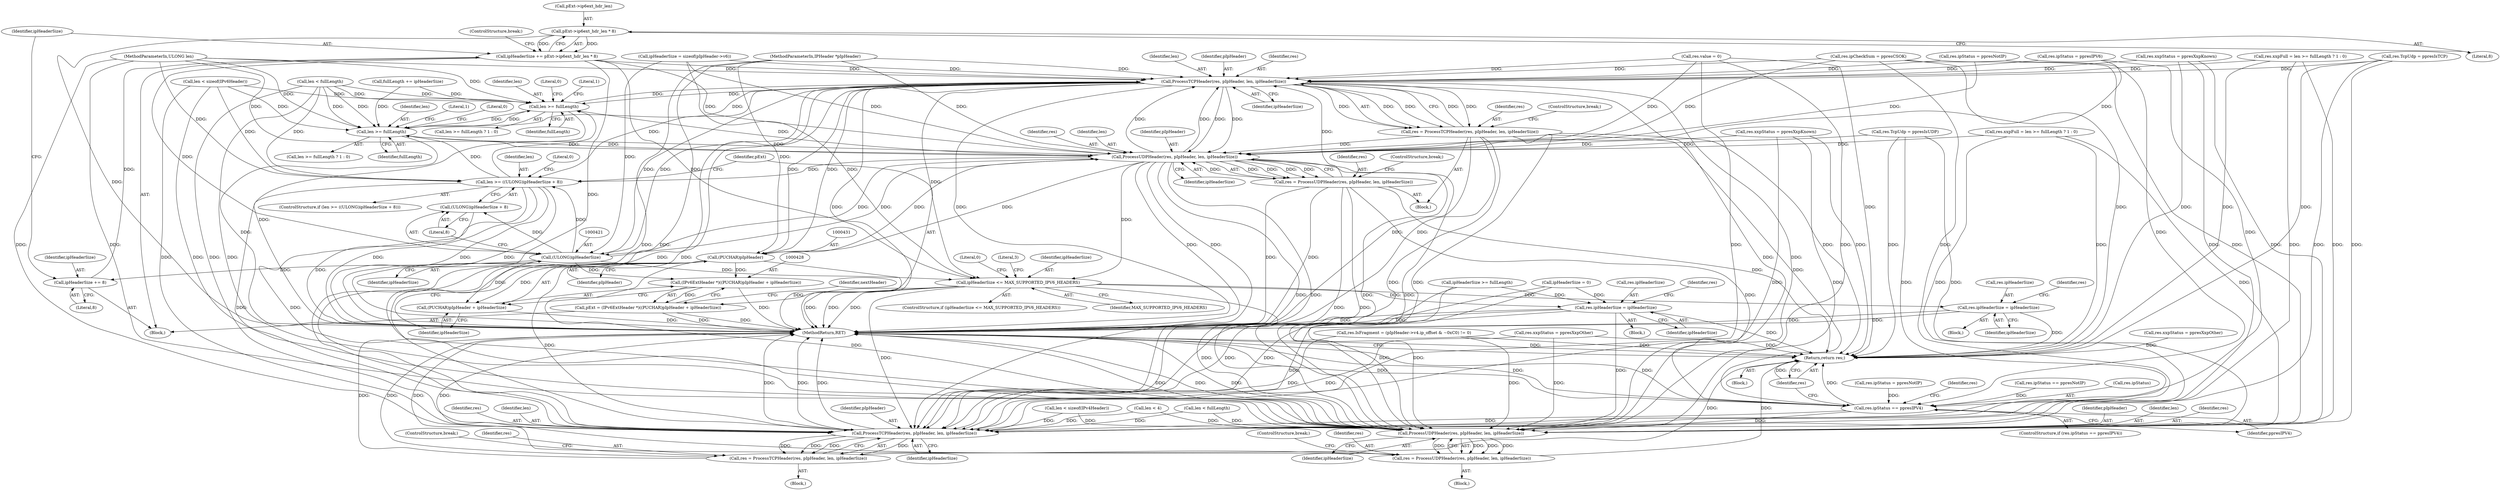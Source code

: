 digraph "0_kvm-guest-drivers-windows_723416fa4210b7464b28eab89cc76252e6193ac1_5@pointer" {
"1000444" [label="(Call,pExt->ip6ext_hdr_len * 8)"];
"1000442" [label="(Call,ipHeaderSize += pExt->ip6ext_hdr_len * 8)"];
"1000371" [label="(Call,ProcessTCPHeader(res, pIpHeader, len, ipHeaderSize))"];
"1000364" [label="(Call,len >= fullLength)"];
"1000396" [label="(Call,len >= fullLength)"];
"1000403" [label="(Call,ProcessUDPHeader(res, pIpHeader, len, ipHeaderSize))"];
"1000401" [label="(Call,res = ProcessUDPHeader(res, pIpHeader, len, ipHeaderSize))"];
"1000518" [label="(Call,res.ipStatus == ppresIPV4)"];
"1000553" [label="(Call,ProcessTCPHeader(res, pIpHeader, len, ipHeaderSize))"];
"1000551" [label="(Call,res = ProcessTCPHeader(res, pIpHeader, len, ipHeaderSize))"];
"1000576" [label="(Return,return res;)"];
"1000563" [label="(Call,ProcessUDPHeader(res, pIpHeader, len, ipHeaderSize))"];
"1000561" [label="(Call,res = ProcessUDPHeader(res, pIpHeader, len, ipHeaderSize))"];
"1000417" [label="(Call,len >= ((ULONG)ipHeaderSize + 8))"];
"1000420" [label="(Call,(ULONG)ipHeaderSize)"];
"1000419" [label="(Call,(ULONG)ipHeaderSize + 8)"];
"1000427" [label="(Call,(IPv6ExtHeader *)((PUCHAR)pIpHeader + ipHeaderSize))"];
"1000425" [label="(Call,pExt = (IPv6ExtHeader *)((PUCHAR)pIpHeader + ipHeaderSize))"];
"1000429" [label="(Call,(PUCHAR)pIpHeader + ipHeaderSize)"];
"1000439" [label="(Call,ipHeaderSize += 8)"];
"1000483" [label="(Call,ipHeaderSize <= MAX_SUPPORTED_IPV6_HEADERS)"];
"1000498" [label="(Call,res.ipHeaderSize = ipHeaderSize)"];
"1000524" [label="(Call,res.ipHeaderSize = ipHeaderSize)"];
"1000430" [label="(Call,(PUCHAR)pIpHeader)"];
"1000369" [label="(Call,res = ProcessTCPHeader(res, pIpHeader, len, ipHeaderSize))"];
"1000519" [label="(Call,res.ipStatus)"];
"1000498" [label="(Call,res.ipHeaderSize = ipHeaderSize)"];
"1000563" [label="(Call,ProcessUDPHeader(res, pIpHeader, len, ipHeaderSize))"];
"1000104" [label="(Block,)"];
"1000443" [label="(Identifier,ipHeaderSize)"];
"1000430" [label="(Call,(PUCHAR)pIpHeader)"];
"1000435" [label="(Identifier,nextHeader)"];
"1000271" [label="(Call,len < sizeof(IPv6Header))"];
"1000101" [label="(MethodParameterIn,IPHeader *pIpHeader)"];
"1000423" [label="(Literal,8)"];
"1000407" [label="(Identifier,ipHeaderSize)"];
"1000567" [label="(Identifier,ipHeaderSize)"];
"1000528" [label="(Identifier,ipHeaderSize)"];
"1000568" [label="(ControlStructure,break;)"];
"1000482" [label="(ControlStructure,if (ipHeaderSize <= MAX_SUPPORTED_IPV6_HEADERS))"];
"1000524" [label="(Call,res.ipHeaderSize = ipHeaderSize)"];
"1000419" [label="(Call,(ULONG)ipHeaderSize + 8)"];
"1000417" [label="(Call,len >= ((ULONG)ipHeaderSize + 8))"];
"1000558" [label="(ControlStructure,break;)"];
"1000397" [label="(Identifier,len)"];
"1000485" [label="(Identifier,MAX_SUPPORTED_IPV6_HEADERS)"];
"1000403" [label="(Call,ProcessUDPHeader(res, pIpHeader, len, ipHeaderSize))"];
"1000406" [label="(Identifier,len)"];
"1000224" [label="(Call,ipHeaderSize >= fullLength)"];
"1000368" [label="(Literal,0)"];
"1000427" [label="(Call,(IPv6ExtHeader *)((PUCHAR)pIpHeader + ipHeaderSize))"];
"1000367" [label="(Literal,1)"];
"1000551" [label="(Call,res = ProcessTCPHeader(res, pIpHeader, len, ipHeaderSize))"];
"1000561" [label="(Call,res = ProcessUDPHeader(res, pIpHeader, len, ipHeaderSize))"];
"1000502" [label="(Identifier,ipHeaderSize)"];
"1000520" [label="(Identifier,res)"];
"1000486" [label="(Block,)"];
"1000147" [label="(Call,res.value = 0)"];
"1000439" [label="(Call,ipHeaderSize += 8)"];
"1000442" [label="(Call,ipHeaderSize += pExt->ip6ext_hdr_len * 8)"];
"1000522" [label="(Identifier,ppresIPV4)"];
"1000372" [label="(Identifier,res)"];
"1000319" [label="(Call,fullLength += ipHeaderSize)"];
"1000433" [label="(Identifier,ipHeaderSize)"];
"1000359" [label="(Call,res.xxpFull = len >= fullLength ? 1 : 0)"];
"1000512" [label="(Call,res.ipStatus = ppresNotIP)"];
"1000401" [label="(Call,res = ProcessUDPHeader(res, pIpHeader, len, ipHeaderSize))"];
"1000429" [label="(Call,(PUCHAR)pIpHeader + ipHeaderSize)"];
"1000375" [label="(Identifier,ipHeaderSize)"];
"1000529" [label="(Call,res.IsFragment = (pIpHeader->v4.ip_offset & ~0xC0) != 0)"];
"1000531" [label="(Identifier,res)"];
"1000526" [label="(Identifier,res)"];
"1000578" [label="(MethodReturn,RET)"];
"1000370" [label="(Identifier,res)"];
"1000374" [label="(Identifier,len)"];
"1000408" [label="(ControlStructure,break;)"];
"1000441" [label="(Literal,8)"];
"1000432" [label="(Identifier,pIpHeader)"];
"1000576" [label="(Return,return res;)"];
"1000488" [label="(Literal,3)"];
"1000484" [label="(Identifier,ipHeaderSize)"];
"1000396" [label="(Call,len >= fullLength)"];
"1000295" [label="(Call,ipHeaderSize = sizeof(pIpHeader->v6))"];
"1000440" [label="(Identifier,ipHeaderSize)"];
"1000555" [label="(Identifier,pIpHeader)"];
"1000418" [label="(Identifier,len)"];
"1000557" [label="(Identifier,ipHeaderSize)"];
"1000158" [label="(Call,len < sizeof(IPv4Header))"];
"1000363" [label="(Call,len >= fullLength ? 1 : 0)"];
"1000112" [label="(Call,len < 4)"];
"1000140" [label="(Call,ipHeaderSize = 0)"];
"1000365" [label="(Identifier,len)"];
"1000371" [label="(Call,ProcessTCPHeader(res, pIpHeader, len, ipHeaderSize))"];
"1000483" [label="(Call,ipHeaderSize <= MAX_SUPPORTED_IPV6_HEADERS)"];
"1000325" [label="(Call,len < fullLength)"];
"1000554" [label="(Identifier,res)"];
"1000420" [label="(Call,(ULONG)ipHeaderSize)"];
"1000577" [label="(Identifier,res)"];
"1000376" [label="(ControlStructure,break;)"];
"1000214" [label="(Call,res.ipStatus == ppresNotIP)"];
"1000470" [label="(Call,res.xxpStatus = ppresXxpOther)"];
"1000369" [label="(Call,res = ProcessTCPHeader(res, pIpHeader, len, ipHeaderSize))"];
"1000468" [label="(ControlStructure,break;)"];
"1000229" [label="(Call,len < fullLength)"];
"1000426" [label="(Identifier,pExt)"];
"1000405" [label="(Identifier,pIpHeader)"];
"1000398" [label="(Identifier,fullLength)"];
"1000523" [label="(Block,)"];
"1000570" [label="(Call,res.xxpStatus = ppresXxpOther)"];
"1000416" [label="(ControlStructure,if (len >= ((ULONG)ipHeaderSize + 8)))"];
"1000562" [label="(Identifier,res)"];
"1000306" [label="(Call,res.ipCheckSum = ppresCSOK)"];
"1000444" [label="(Call,pExt->ip6ext_hdr_len * 8)"];
"1000301" [label="(Call,res.ipStatus = ppresIPV6)"];
"1000425" [label="(Call,pExt = (IPv6ExtHeader *)((PUCHAR)pIpHeader + ipHeaderSize))"];
"1000381" [label="(Call,res.xxpStatus = ppresXxpKnown)"];
"1000349" [label="(Call,res.xxpStatus = ppresXxpKnown)"];
"1000565" [label="(Identifier,pIpHeader)"];
"1000354" [label="(Call,res.TcpUdp = ppresIsTCP)"];
"1000556" [label="(Identifier,len)"];
"1000517" [label="(ControlStructure,if (res.ipStatus == ppresIPV4))"];
"1000552" [label="(Identifier,res)"];
"1000373" [label="(Identifier,pIpHeader)"];
"1000525" [label="(Call,res.ipHeaderSize)"];
"1000506" [label="(Literal,0)"];
"1000402" [label="(Identifier,res)"];
"1000399" [label="(Literal,1)"];
"1000424" [label="(Block,)"];
"1000553" [label="(Call,ProcessTCPHeader(res, pIpHeader, len, ipHeaderSize))"];
"1000566" [label="(Identifier,len)"];
"1000550" [label="(Block,)"];
"1000395" [label="(Call,len >= fullLength ? 1 : 0)"];
"1000404" [label="(Identifier,res)"];
"1000386" [label="(Call,res.TcpUdp = ppresIsUDP)"];
"1000102" [label="(MethodParameterIn,ULONG len)"];
"1000391" [label="(Call,res.xxpFull = len >= fullLength ? 1 : 0)"];
"1000452" [label="(Literal,0)"];
"1000448" [label="(Literal,8)"];
"1000560" [label="(Block,)"];
"1000518" [label="(Call,res.ipStatus == ppresIPV4)"];
"1000344" [label="(Block,)"];
"1000460" [label="(Call,res.ipStatus = ppresNotIP)"];
"1000445" [label="(Call,pExt->ip6ext_hdr_len)"];
"1000366" [label="(Identifier,fullLength)"];
"1000564" [label="(Identifier,res)"];
"1000499" [label="(Call,res.ipHeaderSize)"];
"1000400" [label="(Literal,0)"];
"1000364" [label="(Call,len >= fullLength)"];
"1000422" [label="(Identifier,ipHeaderSize)"];
"1000444" -> "1000442"  [label="AST: "];
"1000444" -> "1000448"  [label="CFG: "];
"1000445" -> "1000444"  [label="AST: "];
"1000448" -> "1000444"  [label="AST: "];
"1000442" -> "1000444"  [label="CFG: "];
"1000444" -> "1000578"  [label="DDG: "];
"1000444" -> "1000442"  [label="DDG: "];
"1000444" -> "1000442"  [label="DDG: "];
"1000442" -> "1000424"  [label="AST: "];
"1000443" -> "1000442"  [label="AST: "];
"1000468" -> "1000442"  [label="CFG: "];
"1000442" -> "1000578"  [label="DDG: "];
"1000442" -> "1000371"  [label="DDG: "];
"1000442" -> "1000403"  [label="DDG: "];
"1000442" -> "1000420"  [label="DDG: "];
"1000439" -> "1000442"  [label="DDG: "];
"1000442" -> "1000483"  [label="DDG: "];
"1000371" -> "1000369"  [label="AST: "];
"1000371" -> "1000375"  [label="CFG: "];
"1000372" -> "1000371"  [label="AST: "];
"1000373" -> "1000371"  [label="AST: "];
"1000374" -> "1000371"  [label="AST: "];
"1000375" -> "1000371"  [label="AST: "];
"1000369" -> "1000371"  [label="CFG: "];
"1000371" -> "1000578"  [label="DDG: "];
"1000371" -> "1000578"  [label="DDG: "];
"1000371" -> "1000364"  [label="DDG: "];
"1000371" -> "1000369"  [label="DDG: "];
"1000371" -> "1000369"  [label="DDG: "];
"1000371" -> "1000369"  [label="DDG: "];
"1000371" -> "1000369"  [label="DDG: "];
"1000460" -> "1000371"  [label="DDG: "];
"1000369" -> "1000371"  [label="DDG: "];
"1000401" -> "1000371"  [label="DDG: "];
"1000306" -> "1000371"  [label="DDG: "];
"1000147" -> "1000371"  [label="DDG: "];
"1000301" -> "1000371"  [label="DDG: "];
"1000349" -> "1000371"  [label="DDG: "];
"1000359" -> "1000371"  [label="DDG: "];
"1000354" -> "1000371"  [label="DDG: "];
"1000403" -> "1000371"  [label="DDG: "];
"1000403" -> "1000371"  [label="DDG: "];
"1000430" -> "1000371"  [label="DDG: "];
"1000101" -> "1000371"  [label="DDG: "];
"1000364" -> "1000371"  [label="DDG: "];
"1000102" -> "1000371"  [label="DDG: "];
"1000420" -> "1000371"  [label="DDG: "];
"1000295" -> "1000371"  [label="DDG: "];
"1000371" -> "1000396"  [label="DDG: "];
"1000371" -> "1000403"  [label="DDG: "];
"1000371" -> "1000403"  [label="DDG: "];
"1000371" -> "1000417"  [label="DDG: "];
"1000371" -> "1000420"  [label="DDG: "];
"1000371" -> "1000430"  [label="DDG: "];
"1000371" -> "1000483"  [label="DDG: "];
"1000371" -> "1000553"  [label="DDG: "];
"1000371" -> "1000553"  [label="DDG: "];
"1000371" -> "1000563"  [label="DDG: "];
"1000371" -> "1000563"  [label="DDG: "];
"1000364" -> "1000363"  [label="AST: "];
"1000364" -> "1000366"  [label="CFG: "];
"1000365" -> "1000364"  [label="AST: "];
"1000366" -> "1000364"  [label="AST: "];
"1000367" -> "1000364"  [label="CFG: "];
"1000368" -> "1000364"  [label="CFG: "];
"1000364" -> "1000578"  [label="DDG: "];
"1000325" -> "1000364"  [label="DDG: "];
"1000325" -> "1000364"  [label="DDG: "];
"1000403" -> "1000364"  [label="DDG: "];
"1000271" -> "1000364"  [label="DDG: "];
"1000417" -> "1000364"  [label="DDG: "];
"1000102" -> "1000364"  [label="DDG: "];
"1000396" -> "1000364"  [label="DDG: "];
"1000319" -> "1000364"  [label="DDG: "];
"1000364" -> "1000396"  [label="DDG: "];
"1000396" -> "1000395"  [label="AST: "];
"1000396" -> "1000398"  [label="CFG: "];
"1000397" -> "1000396"  [label="AST: "];
"1000398" -> "1000396"  [label="AST: "];
"1000399" -> "1000396"  [label="CFG: "];
"1000400" -> "1000396"  [label="CFG: "];
"1000396" -> "1000578"  [label="DDG: "];
"1000325" -> "1000396"  [label="DDG: "];
"1000325" -> "1000396"  [label="DDG: "];
"1000403" -> "1000396"  [label="DDG: "];
"1000271" -> "1000396"  [label="DDG: "];
"1000417" -> "1000396"  [label="DDG: "];
"1000102" -> "1000396"  [label="DDG: "];
"1000319" -> "1000396"  [label="DDG: "];
"1000396" -> "1000403"  [label="DDG: "];
"1000403" -> "1000401"  [label="AST: "];
"1000403" -> "1000407"  [label="CFG: "];
"1000404" -> "1000403"  [label="AST: "];
"1000405" -> "1000403"  [label="AST: "];
"1000406" -> "1000403"  [label="AST: "];
"1000407" -> "1000403"  [label="AST: "];
"1000401" -> "1000403"  [label="CFG: "];
"1000403" -> "1000578"  [label="DDG: "];
"1000403" -> "1000578"  [label="DDG: "];
"1000403" -> "1000401"  [label="DDG: "];
"1000403" -> "1000401"  [label="DDG: "];
"1000403" -> "1000401"  [label="DDG: "];
"1000403" -> "1000401"  [label="DDG: "];
"1000460" -> "1000403"  [label="DDG: "];
"1000369" -> "1000403"  [label="DDG: "];
"1000391" -> "1000403"  [label="DDG: "];
"1000401" -> "1000403"  [label="DDG: "];
"1000306" -> "1000403"  [label="DDG: "];
"1000147" -> "1000403"  [label="DDG: "];
"1000386" -> "1000403"  [label="DDG: "];
"1000301" -> "1000403"  [label="DDG: "];
"1000381" -> "1000403"  [label="DDG: "];
"1000430" -> "1000403"  [label="DDG: "];
"1000101" -> "1000403"  [label="DDG: "];
"1000102" -> "1000403"  [label="DDG: "];
"1000420" -> "1000403"  [label="DDG: "];
"1000295" -> "1000403"  [label="DDG: "];
"1000403" -> "1000417"  [label="DDG: "];
"1000403" -> "1000420"  [label="DDG: "];
"1000403" -> "1000430"  [label="DDG: "];
"1000403" -> "1000483"  [label="DDG: "];
"1000403" -> "1000553"  [label="DDG: "];
"1000403" -> "1000553"  [label="DDG: "];
"1000403" -> "1000563"  [label="DDG: "];
"1000403" -> "1000563"  [label="DDG: "];
"1000401" -> "1000344"  [label="AST: "];
"1000402" -> "1000401"  [label="AST: "];
"1000408" -> "1000401"  [label="CFG: "];
"1000401" -> "1000578"  [label="DDG: "];
"1000401" -> "1000578"  [label="DDG: "];
"1000401" -> "1000518"  [label="DDG: "];
"1000401" -> "1000553"  [label="DDG: "];
"1000401" -> "1000563"  [label="DDG: "];
"1000401" -> "1000576"  [label="DDG: "];
"1000518" -> "1000517"  [label="AST: "];
"1000518" -> "1000522"  [label="CFG: "];
"1000519" -> "1000518"  [label="AST: "];
"1000522" -> "1000518"  [label="AST: "];
"1000526" -> "1000518"  [label="CFG: "];
"1000577" -> "1000518"  [label="CFG: "];
"1000518" -> "1000578"  [label="DDG: "];
"1000518" -> "1000578"  [label="DDG: "];
"1000518" -> "1000578"  [label="DDG: "];
"1000460" -> "1000518"  [label="DDG: "];
"1000301" -> "1000518"  [label="DDG: "];
"1000214" -> "1000518"  [label="DDG: "];
"1000369" -> "1000518"  [label="DDG: "];
"1000512" -> "1000518"  [label="DDG: "];
"1000518" -> "1000553"  [label="DDG: "];
"1000518" -> "1000563"  [label="DDG: "];
"1000518" -> "1000576"  [label="DDG: "];
"1000553" -> "1000551"  [label="AST: "];
"1000553" -> "1000557"  [label="CFG: "];
"1000554" -> "1000553"  [label="AST: "];
"1000555" -> "1000553"  [label="AST: "];
"1000556" -> "1000553"  [label="AST: "];
"1000557" -> "1000553"  [label="AST: "];
"1000551" -> "1000553"  [label="CFG: "];
"1000553" -> "1000578"  [label="DDG: "];
"1000553" -> "1000578"  [label="DDG: "];
"1000553" -> "1000578"  [label="DDG: "];
"1000553" -> "1000551"  [label="DDG: "];
"1000553" -> "1000551"  [label="DDG: "];
"1000553" -> "1000551"  [label="DDG: "];
"1000553" -> "1000551"  [label="DDG: "];
"1000524" -> "1000553"  [label="DDG: "];
"1000369" -> "1000553"  [label="DDG: "];
"1000391" -> "1000553"  [label="DDG: "];
"1000306" -> "1000553"  [label="DDG: "];
"1000147" -> "1000553"  [label="DDG: "];
"1000349" -> "1000553"  [label="DDG: "];
"1000359" -> "1000553"  [label="DDG: "];
"1000381" -> "1000553"  [label="DDG: "];
"1000470" -> "1000553"  [label="DDG: "];
"1000354" -> "1000553"  [label="DDG: "];
"1000386" -> "1000553"  [label="DDG: "];
"1000529" -> "1000553"  [label="DDG: "];
"1000430" -> "1000553"  [label="DDG: "];
"1000101" -> "1000553"  [label="DDG: "];
"1000112" -> "1000553"  [label="DDG: "];
"1000271" -> "1000553"  [label="DDG: "];
"1000325" -> "1000553"  [label="DDG: "];
"1000158" -> "1000553"  [label="DDG: "];
"1000417" -> "1000553"  [label="DDG: "];
"1000229" -> "1000553"  [label="DDG: "];
"1000102" -> "1000553"  [label="DDG: "];
"1000224" -> "1000553"  [label="DDG: "];
"1000140" -> "1000553"  [label="DDG: "];
"1000483" -> "1000553"  [label="DDG: "];
"1000551" -> "1000550"  [label="AST: "];
"1000552" -> "1000551"  [label="AST: "];
"1000558" -> "1000551"  [label="CFG: "];
"1000551" -> "1000578"  [label="DDG: "];
"1000551" -> "1000578"  [label="DDG: "];
"1000551" -> "1000576"  [label="DDG: "];
"1000576" -> "1000104"  [label="AST: "];
"1000576" -> "1000577"  [label="CFG: "];
"1000577" -> "1000576"  [label="AST: "];
"1000578" -> "1000576"  [label="CFG: "];
"1000576" -> "1000578"  [label="DDG: "];
"1000577" -> "1000576"  [label="DDG: "];
"1000524" -> "1000576"  [label="DDG: "];
"1000570" -> "1000576"  [label="DDG: "];
"1000561" -> "1000576"  [label="DDG: "];
"1000369" -> "1000576"  [label="DDG: "];
"1000391" -> "1000576"  [label="DDG: "];
"1000306" -> "1000576"  [label="DDG: "];
"1000349" -> "1000576"  [label="DDG: "];
"1000359" -> "1000576"  [label="DDG: "];
"1000381" -> "1000576"  [label="DDG: "];
"1000470" -> "1000576"  [label="DDG: "];
"1000354" -> "1000576"  [label="DDG: "];
"1000498" -> "1000576"  [label="DDG: "];
"1000147" -> "1000576"  [label="DDG: "];
"1000386" -> "1000576"  [label="DDG: "];
"1000529" -> "1000576"  [label="DDG: "];
"1000563" -> "1000561"  [label="AST: "];
"1000563" -> "1000567"  [label="CFG: "];
"1000564" -> "1000563"  [label="AST: "];
"1000565" -> "1000563"  [label="AST: "];
"1000566" -> "1000563"  [label="AST: "];
"1000567" -> "1000563"  [label="AST: "];
"1000561" -> "1000563"  [label="CFG: "];
"1000563" -> "1000578"  [label="DDG: "];
"1000563" -> "1000578"  [label="DDG: "];
"1000563" -> "1000578"  [label="DDG: "];
"1000563" -> "1000561"  [label="DDG: "];
"1000563" -> "1000561"  [label="DDG: "];
"1000563" -> "1000561"  [label="DDG: "];
"1000563" -> "1000561"  [label="DDG: "];
"1000524" -> "1000563"  [label="DDG: "];
"1000369" -> "1000563"  [label="DDG: "];
"1000391" -> "1000563"  [label="DDG: "];
"1000306" -> "1000563"  [label="DDG: "];
"1000147" -> "1000563"  [label="DDG: "];
"1000349" -> "1000563"  [label="DDG: "];
"1000359" -> "1000563"  [label="DDG: "];
"1000381" -> "1000563"  [label="DDG: "];
"1000470" -> "1000563"  [label="DDG: "];
"1000354" -> "1000563"  [label="DDG: "];
"1000386" -> "1000563"  [label="DDG: "];
"1000529" -> "1000563"  [label="DDG: "];
"1000430" -> "1000563"  [label="DDG: "];
"1000101" -> "1000563"  [label="DDG: "];
"1000112" -> "1000563"  [label="DDG: "];
"1000271" -> "1000563"  [label="DDG: "];
"1000325" -> "1000563"  [label="DDG: "];
"1000158" -> "1000563"  [label="DDG: "];
"1000417" -> "1000563"  [label="DDG: "];
"1000229" -> "1000563"  [label="DDG: "];
"1000102" -> "1000563"  [label="DDG: "];
"1000224" -> "1000563"  [label="DDG: "];
"1000140" -> "1000563"  [label="DDG: "];
"1000483" -> "1000563"  [label="DDG: "];
"1000561" -> "1000560"  [label="AST: "];
"1000562" -> "1000561"  [label="AST: "];
"1000568" -> "1000561"  [label="CFG: "];
"1000561" -> "1000578"  [label="DDG: "];
"1000561" -> "1000578"  [label="DDG: "];
"1000417" -> "1000416"  [label="AST: "];
"1000417" -> "1000419"  [label="CFG: "];
"1000418" -> "1000417"  [label="AST: "];
"1000419" -> "1000417"  [label="AST: "];
"1000426" -> "1000417"  [label="CFG: "];
"1000452" -> "1000417"  [label="CFG: "];
"1000417" -> "1000578"  [label="DDG: "];
"1000417" -> "1000578"  [label="DDG: "];
"1000417" -> "1000578"  [label="DDG: "];
"1000325" -> "1000417"  [label="DDG: "];
"1000271" -> "1000417"  [label="DDG: "];
"1000102" -> "1000417"  [label="DDG: "];
"1000420" -> "1000417"  [label="DDG: "];
"1000420" -> "1000419"  [label="AST: "];
"1000420" -> "1000422"  [label="CFG: "];
"1000421" -> "1000420"  [label="AST: "];
"1000422" -> "1000420"  [label="AST: "];
"1000423" -> "1000420"  [label="CFG: "];
"1000420" -> "1000419"  [label="DDG: "];
"1000295" -> "1000420"  [label="DDG: "];
"1000420" -> "1000427"  [label="DDG: "];
"1000420" -> "1000429"  [label="DDG: "];
"1000420" -> "1000439"  [label="DDG: "];
"1000420" -> "1000483"  [label="DDG: "];
"1000419" -> "1000423"  [label="CFG: "];
"1000423" -> "1000419"  [label="AST: "];
"1000419" -> "1000578"  [label="DDG: "];
"1000427" -> "1000425"  [label="AST: "];
"1000427" -> "1000429"  [label="CFG: "];
"1000428" -> "1000427"  [label="AST: "];
"1000429" -> "1000427"  [label="AST: "];
"1000425" -> "1000427"  [label="CFG: "];
"1000427" -> "1000578"  [label="DDG: "];
"1000427" -> "1000425"  [label="DDG: "];
"1000430" -> "1000427"  [label="DDG: "];
"1000425" -> "1000424"  [label="AST: "];
"1000426" -> "1000425"  [label="AST: "];
"1000435" -> "1000425"  [label="CFG: "];
"1000425" -> "1000578"  [label="DDG: "];
"1000425" -> "1000578"  [label="DDG: "];
"1000429" -> "1000433"  [label="CFG: "];
"1000430" -> "1000429"  [label="AST: "];
"1000433" -> "1000429"  [label="AST: "];
"1000429" -> "1000578"  [label="DDG: "];
"1000430" -> "1000429"  [label="DDG: "];
"1000439" -> "1000424"  [label="AST: "];
"1000439" -> "1000441"  [label="CFG: "];
"1000440" -> "1000439"  [label="AST: "];
"1000441" -> "1000439"  [label="AST: "];
"1000443" -> "1000439"  [label="CFG: "];
"1000483" -> "1000482"  [label="AST: "];
"1000483" -> "1000485"  [label="CFG: "];
"1000484" -> "1000483"  [label="AST: "];
"1000485" -> "1000483"  [label="AST: "];
"1000488" -> "1000483"  [label="CFG: "];
"1000506" -> "1000483"  [label="CFG: "];
"1000483" -> "1000578"  [label="DDG: "];
"1000483" -> "1000578"  [label="DDG: "];
"1000483" -> "1000578"  [label="DDG: "];
"1000295" -> "1000483"  [label="DDG: "];
"1000483" -> "1000498"  [label="DDG: "];
"1000483" -> "1000524"  [label="DDG: "];
"1000498" -> "1000486"  [label="AST: "];
"1000498" -> "1000502"  [label="CFG: "];
"1000499" -> "1000498"  [label="AST: "];
"1000502" -> "1000498"  [label="AST: "];
"1000520" -> "1000498"  [label="CFG: "];
"1000498" -> "1000578"  [label="DDG: "];
"1000498" -> "1000578"  [label="DDG: "];
"1000524" -> "1000523"  [label="AST: "];
"1000524" -> "1000528"  [label="CFG: "];
"1000525" -> "1000524"  [label="AST: "];
"1000528" -> "1000524"  [label="AST: "];
"1000531" -> "1000524"  [label="CFG: "];
"1000524" -> "1000578"  [label="DDG: "];
"1000524" -> "1000578"  [label="DDG: "];
"1000224" -> "1000524"  [label="DDG: "];
"1000140" -> "1000524"  [label="DDG: "];
"1000430" -> "1000432"  [label="CFG: "];
"1000431" -> "1000430"  [label="AST: "];
"1000432" -> "1000430"  [label="AST: "];
"1000433" -> "1000430"  [label="CFG: "];
"1000430" -> "1000578"  [label="DDG: "];
"1000101" -> "1000430"  [label="DDG: "];
"1000369" -> "1000344"  [label="AST: "];
"1000370" -> "1000369"  [label="AST: "];
"1000376" -> "1000369"  [label="CFG: "];
"1000369" -> "1000578"  [label="DDG: "];
"1000369" -> "1000578"  [label="DDG: "];
}
